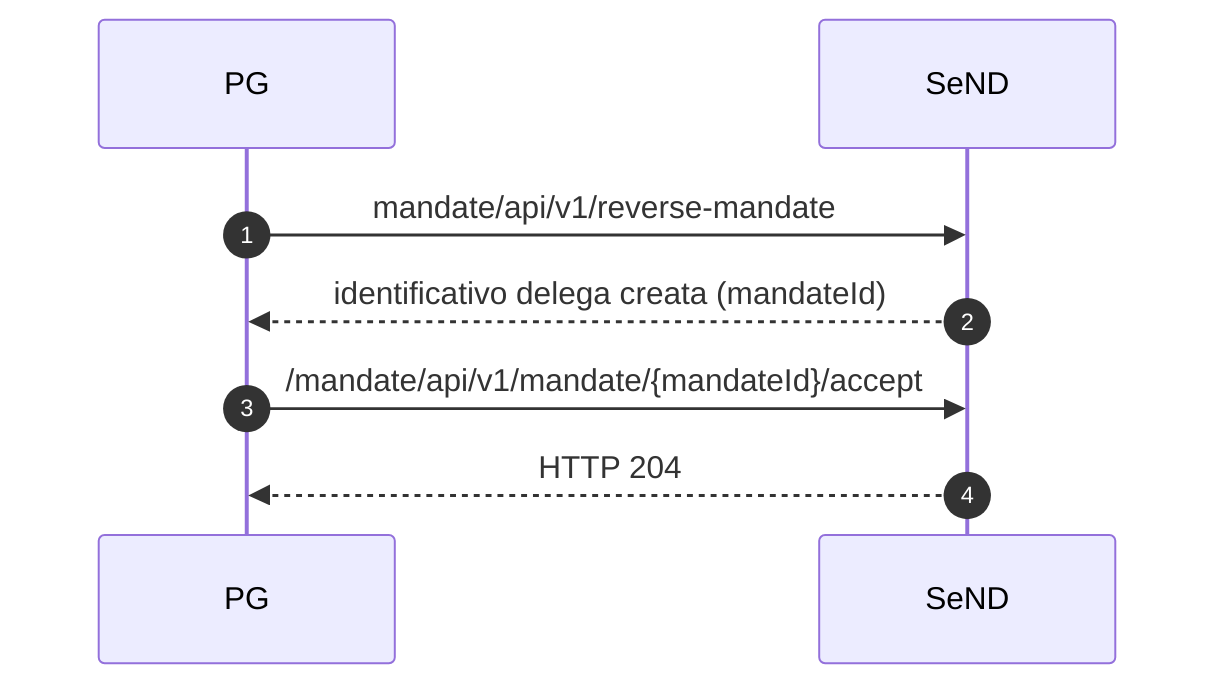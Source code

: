 sequenceDiagram
    autonumber
    PG->>SeND:  mandate/api/v1/reverse-mandate
    SeND-->>PG: identificativo delega creata (mandateId)
    PG->>SeND:  /mandate/api/v1/mandate/{mandateId}/accept
    SeND-->>PG: HTTP 204